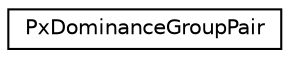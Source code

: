 digraph "Graphical Class Hierarchy"
{
  edge [fontname="Helvetica",fontsize="10",labelfontname="Helvetica",labelfontsize="10"];
  node [fontname="Helvetica",fontsize="10",shape=record];
  rankdir="LR";
  Node0 [label="PxDominanceGroupPair",height=0.2,width=0.4,color="black", fillcolor="white", style="filled",URL="$structPxDominanceGroupPair.html",tooltip="Expresses the dominance relationship of a contact. For the time being only three settings are permitt..."];
}
